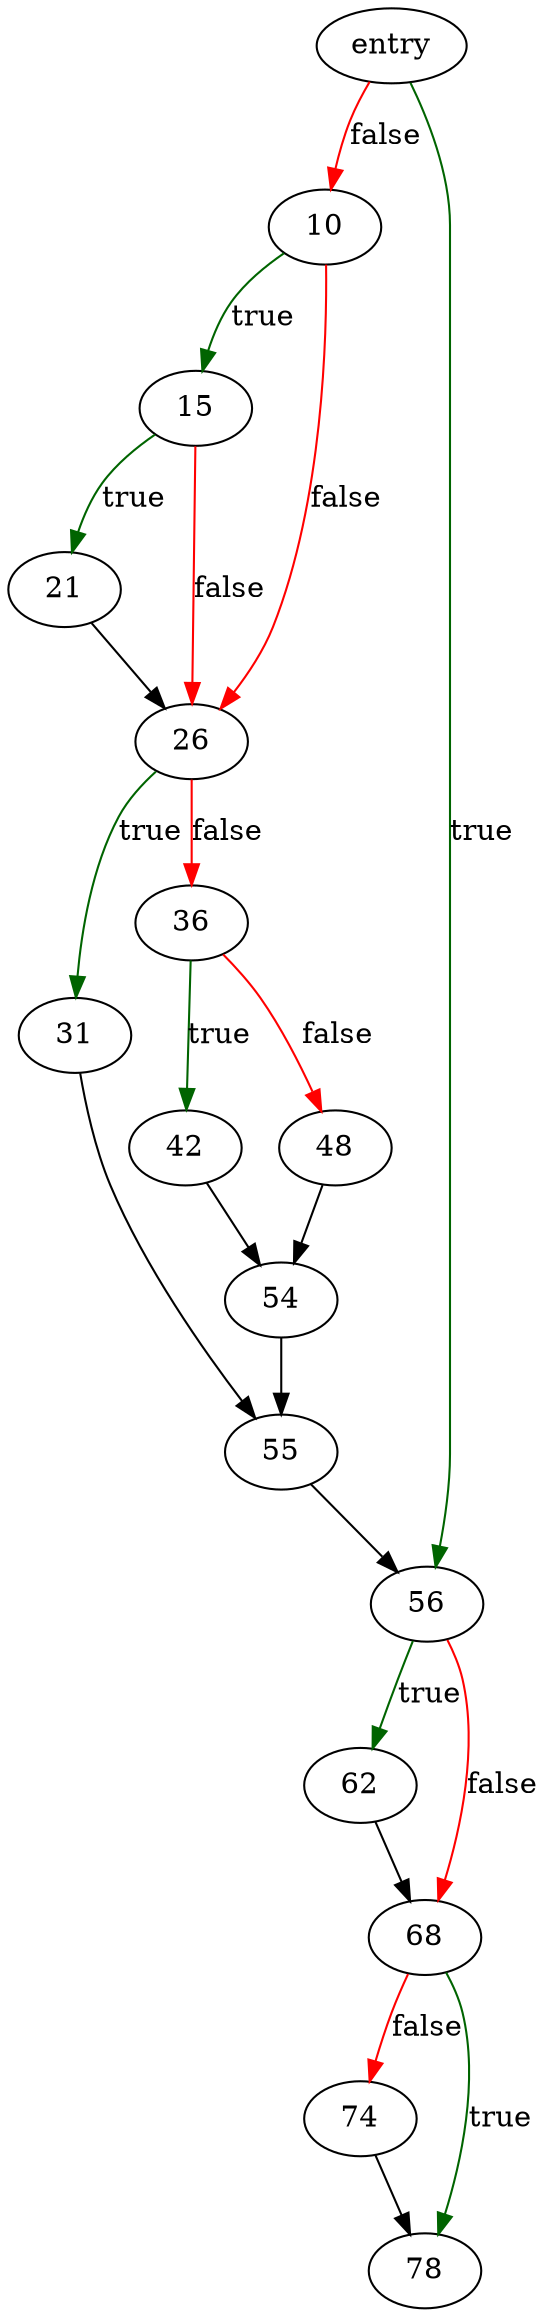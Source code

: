 digraph "sqlite3ExprDeleteNN" {
	// Node definitions.
	2 [label=entry];
	10;
	15;
	21;
	26;
	31;
	36;
	42;
	48;
	54;
	55;
	56;
	62;
	68;
	74;
	78;

	// Edge definitions.
	2 -> 10 [
		color=red
		label=false
	];
	2 -> 56 [
		color=darkgreen
		label=true
	];
	10 -> 15 [
		color=darkgreen
		label=true
	];
	10 -> 26 [
		color=red
		label=false
	];
	15 -> 21 [
		color=darkgreen
		label=true
	];
	15 -> 26 [
		color=red
		label=false
	];
	21 -> 26;
	26 -> 31 [
		color=darkgreen
		label=true
	];
	26 -> 36 [
		color=red
		label=false
	];
	31 -> 55;
	36 -> 42 [
		color=darkgreen
		label=true
	];
	36 -> 48 [
		color=red
		label=false
	];
	42 -> 54;
	48 -> 54;
	54 -> 55;
	55 -> 56;
	56 -> 62 [
		color=darkgreen
		label=true
	];
	56 -> 68 [
		color=red
		label=false
	];
	62 -> 68;
	68 -> 74 [
		color=red
		label=false
	];
	68 -> 78 [
		color=darkgreen
		label=true
	];
	74 -> 78;
}